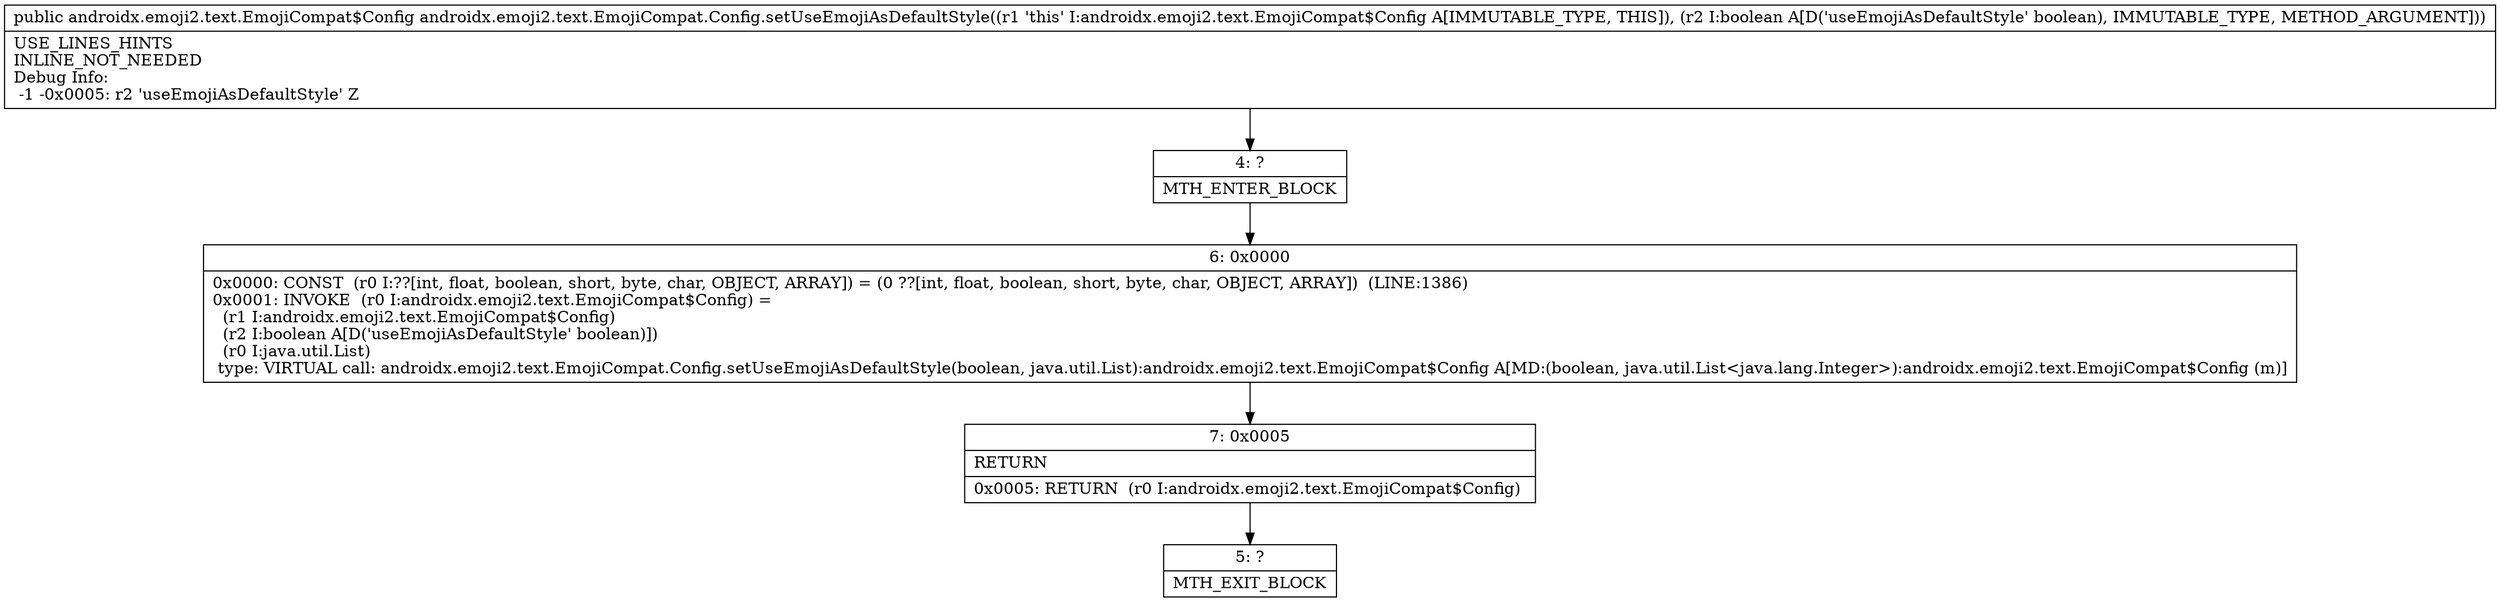 digraph "CFG forandroidx.emoji2.text.EmojiCompat.Config.setUseEmojiAsDefaultStyle(Z)Landroidx\/emoji2\/text\/EmojiCompat$Config;" {
Node_4 [shape=record,label="{4\:\ ?|MTH_ENTER_BLOCK\l}"];
Node_6 [shape=record,label="{6\:\ 0x0000|0x0000: CONST  (r0 I:??[int, float, boolean, short, byte, char, OBJECT, ARRAY]) = (0 ??[int, float, boolean, short, byte, char, OBJECT, ARRAY])  (LINE:1386)\l0x0001: INVOKE  (r0 I:androidx.emoji2.text.EmojiCompat$Config) = \l  (r1 I:androidx.emoji2.text.EmojiCompat$Config)\l  (r2 I:boolean A[D('useEmojiAsDefaultStyle' boolean)])\l  (r0 I:java.util.List)\l type: VIRTUAL call: androidx.emoji2.text.EmojiCompat.Config.setUseEmojiAsDefaultStyle(boolean, java.util.List):androidx.emoji2.text.EmojiCompat$Config A[MD:(boolean, java.util.List\<java.lang.Integer\>):androidx.emoji2.text.EmojiCompat$Config (m)]\l}"];
Node_7 [shape=record,label="{7\:\ 0x0005|RETURN\l|0x0005: RETURN  (r0 I:androidx.emoji2.text.EmojiCompat$Config) \l}"];
Node_5 [shape=record,label="{5\:\ ?|MTH_EXIT_BLOCK\l}"];
MethodNode[shape=record,label="{public androidx.emoji2.text.EmojiCompat$Config androidx.emoji2.text.EmojiCompat.Config.setUseEmojiAsDefaultStyle((r1 'this' I:androidx.emoji2.text.EmojiCompat$Config A[IMMUTABLE_TYPE, THIS]), (r2 I:boolean A[D('useEmojiAsDefaultStyle' boolean), IMMUTABLE_TYPE, METHOD_ARGUMENT]))  | USE_LINES_HINTS\lINLINE_NOT_NEEDED\lDebug Info:\l  \-1 \-0x0005: r2 'useEmojiAsDefaultStyle' Z\l}"];
MethodNode -> Node_4;Node_4 -> Node_6;
Node_6 -> Node_7;
Node_7 -> Node_5;
}


